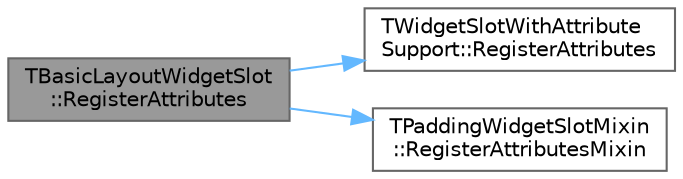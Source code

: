 digraph "TBasicLayoutWidgetSlot::RegisterAttributes"
{
 // INTERACTIVE_SVG=YES
 // LATEX_PDF_SIZE
  bgcolor="transparent";
  edge [fontname=Helvetica,fontsize=10,labelfontname=Helvetica,labelfontsize=10];
  node [fontname=Helvetica,fontsize=10,shape=box,height=0.2,width=0.4];
  rankdir="LR";
  Node1 [id="Node000001",label="TBasicLayoutWidgetSlot\l::RegisterAttributes",height=0.2,width=0.4,color="gray40", fillcolor="grey60", style="filled", fontcolor="black",tooltip=" "];
  Node1 -> Node2 [id="edge1_Node000001_Node000002",color="steelblue1",style="solid",tooltip=" "];
  Node2 [id="Node000002",label="TWidgetSlotWithAttribute\lSupport::RegisterAttributes",height=0.2,width=0.4,color="grey40", fillcolor="white", style="filled",URL="$d6/dc2/classTWidgetSlotWithAttributeSupport.html#a24e573e4fb88f09dea337db427fd549d",tooltip=" "];
  Node1 -> Node3 [id="edge2_Node000001_Node000003",color="steelblue1",style="solid",tooltip=" "];
  Node3 [id="Node000003",label="TPaddingWidgetSlotMixin\l::RegisterAttributesMixin",height=0.2,width=0.4,color="grey40", fillcolor="white", style="filled",URL="$d0/d02/classTPaddingWidgetSlotMixin.html#a920204482b52ec40b49a1cbc6d32926a",tooltip=" "];
}
